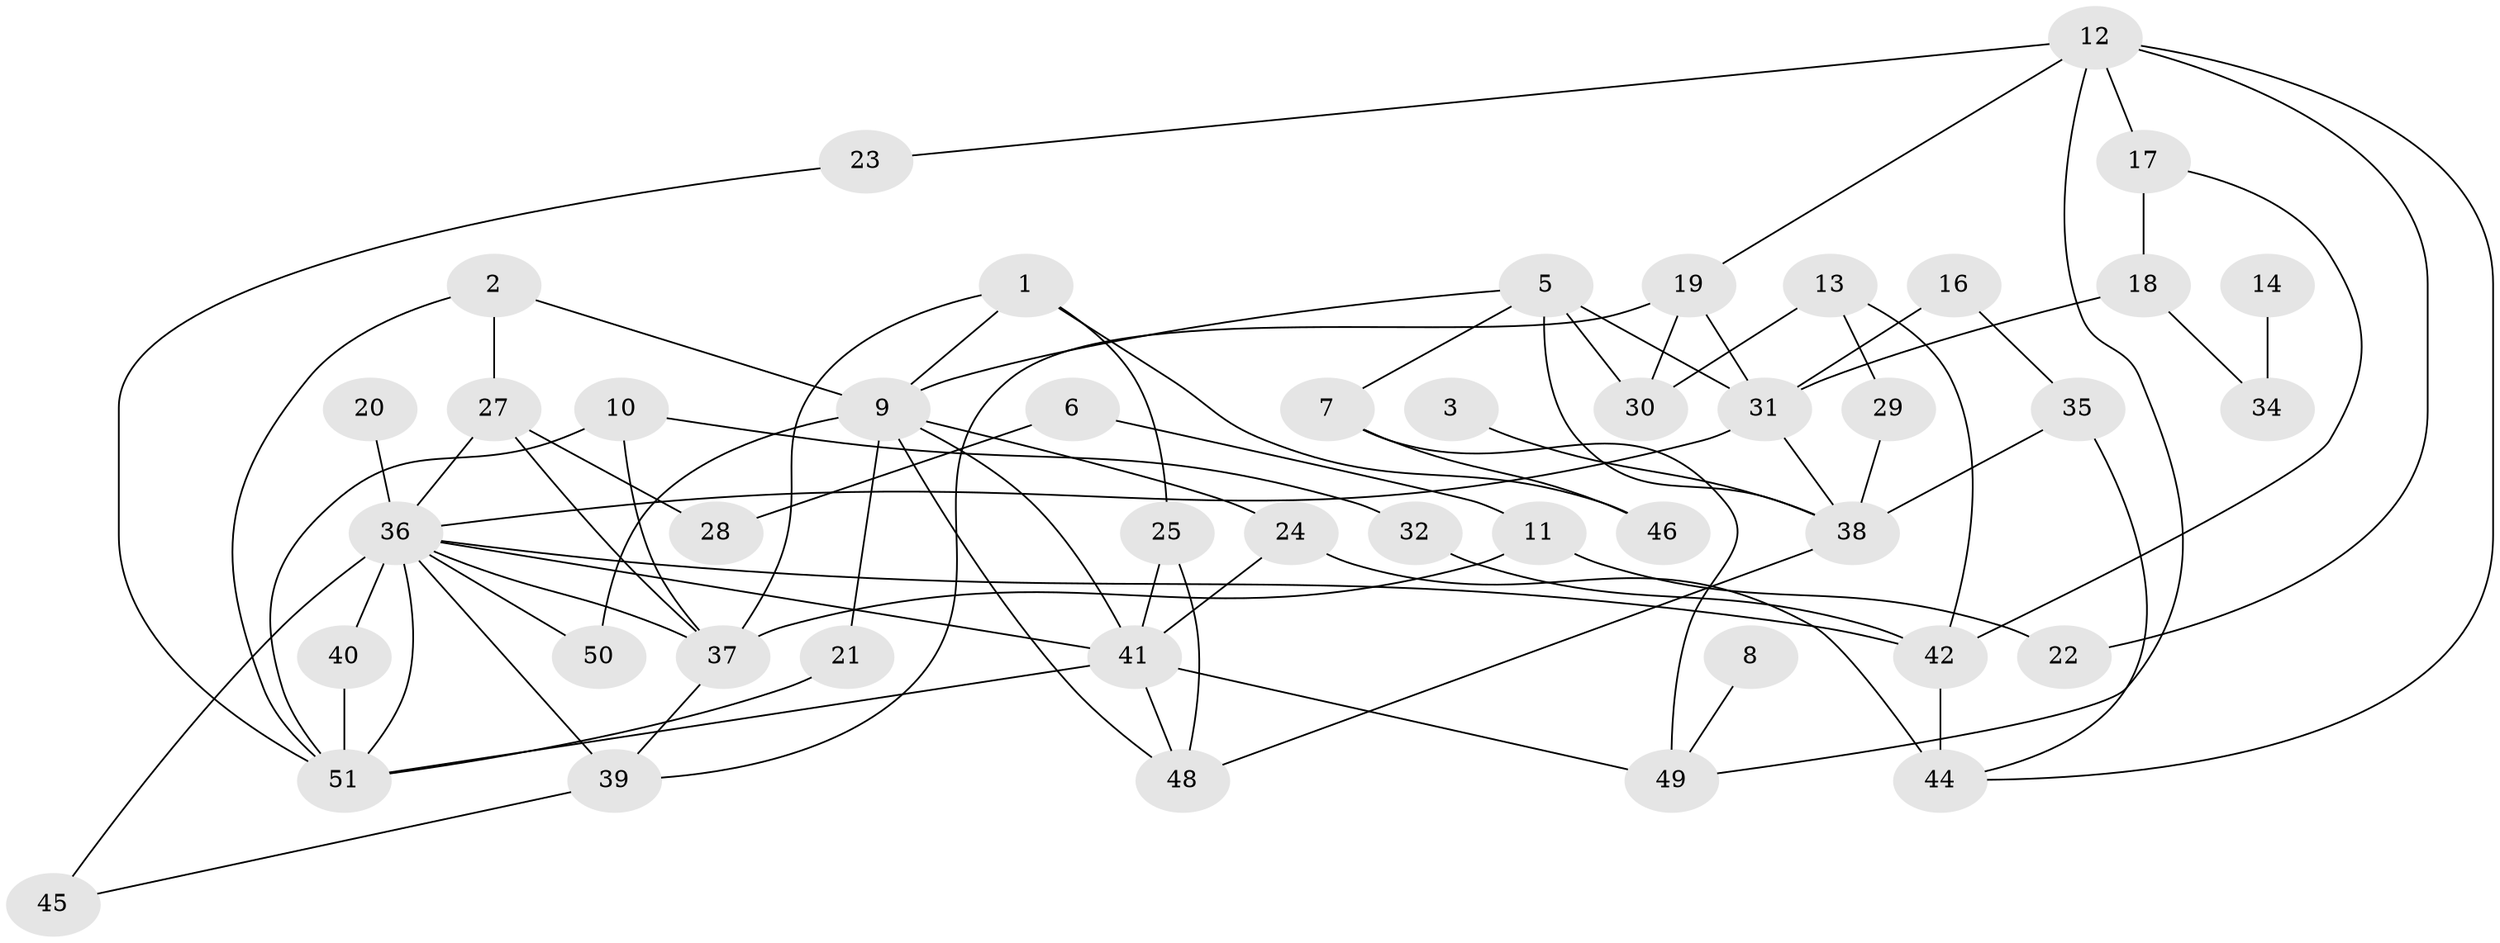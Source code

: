 // original degree distribution, {4: 0.17307692307692307, 2: 0.22115384615384615, 3: 0.27884615384615385, 5: 0.057692307692307696, 1: 0.19230769230769232, 8: 0.009615384615384616, 0: 0.057692307692307696, 7: 0.009615384615384616}
// Generated by graph-tools (version 1.1) at 2025/25/03/09/25 03:25:20]
// undirected, 45 vertices, 79 edges
graph export_dot {
graph [start="1"]
  node [color=gray90,style=filled];
  1;
  2;
  3;
  5;
  6;
  7;
  8;
  9;
  10;
  11;
  12;
  13;
  14;
  16;
  17;
  18;
  19;
  20;
  21;
  22;
  23;
  24;
  25;
  27;
  28;
  29;
  30;
  31;
  32;
  34;
  35;
  36;
  37;
  38;
  39;
  40;
  41;
  42;
  44;
  45;
  46;
  48;
  49;
  50;
  51;
  1 -- 9 [weight=1.0];
  1 -- 25 [weight=1.0];
  1 -- 37 [weight=1.0];
  1 -- 46 [weight=1.0];
  2 -- 9 [weight=1.0];
  2 -- 27 [weight=1.0];
  2 -- 51 [weight=1.0];
  3 -- 38 [weight=1.0];
  5 -- 7 [weight=1.0];
  5 -- 9 [weight=1.0];
  5 -- 30 [weight=1.0];
  5 -- 31 [weight=1.0];
  5 -- 38 [weight=1.0];
  6 -- 11 [weight=1.0];
  6 -- 28 [weight=1.0];
  7 -- 46 [weight=1.0];
  7 -- 49 [weight=1.0];
  8 -- 49 [weight=1.0];
  9 -- 21 [weight=1.0];
  9 -- 24 [weight=1.0];
  9 -- 41 [weight=1.0];
  9 -- 48 [weight=1.0];
  9 -- 50 [weight=1.0];
  10 -- 32 [weight=1.0];
  10 -- 37 [weight=1.0];
  10 -- 51 [weight=1.0];
  11 -- 22 [weight=2.0];
  11 -- 37 [weight=1.0];
  12 -- 17 [weight=1.0];
  12 -- 19 [weight=1.0];
  12 -- 22 [weight=1.0];
  12 -- 23 [weight=1.0];
  12 -- 44 [weight=1.0];
  12 -- 49 [weight=1.0];
  13 -- 29 [weight=1.0];
  13 -- 30 [weight=1.0];
  13 -- 42 [weight=1.0];
  14 -- 34 [weight=1.0];
  16 -- 31 [weight=1.0];
  16 -- 35 [weight=1.0];
  17 -- 18 [weight=1.0];
  17 -- 42 [weight=1.0];
  18 -- 31 [weight=1.0];
  18 -- 34 [weight=1.0];
  19 -- 30 [weight=1.0];
  19 -- 31 [weight=1.0];
  19 -- 39 [weight=1.0];
  20 -- 36 [weight=1.0];
  21 -- 51 [weight=1.0];
  23 -- 51 [weight=1.0];
  24 -- 41 [weight=1.0];
  24 -- 44 [weight=1.0];
  25 -- 41 [weight=2.0];
  25 -- 48 [weight=1.0];
  27 -- 28 [weight=1.0];
  27 -- 36 [weight=1.0];
  27 -- 37 [weight=1.0];
  29 -- 38 [weight=1.0];
  31 -- 36 [weight=1.0];
  31 -- 38 [weight=1.0];
  32 -- 42 [weight=1.0];
  35 -- 38 [weight=1.0];
  35 -- 44 [weight=1.0];
  36 -- 37 [weight=1.0];
  36 -- 39 [weight=1.0];
  36 -- 40 [weight=1.0];
  36 -- 41 [weight=1.0];
  36 -- 42 [weight=1.0];
  36 -- 45 [weight=2.0];
  36 -- 50 [weight=1.0];
  36 -- 51 [weight=1.0];
  37 -- 39 [weight=1.0];
  38 -- 48 [weight=1.0];
  39 -- 45 [weight=1.0];
  40 -- 51 [weight=1.0];
  41 -- 48 [weight=1.0];
  41 -- 49 [weight=1.0];
  41 -- 51 [weight=1.0];
  42 -- 44 [weight=2.0];
}
